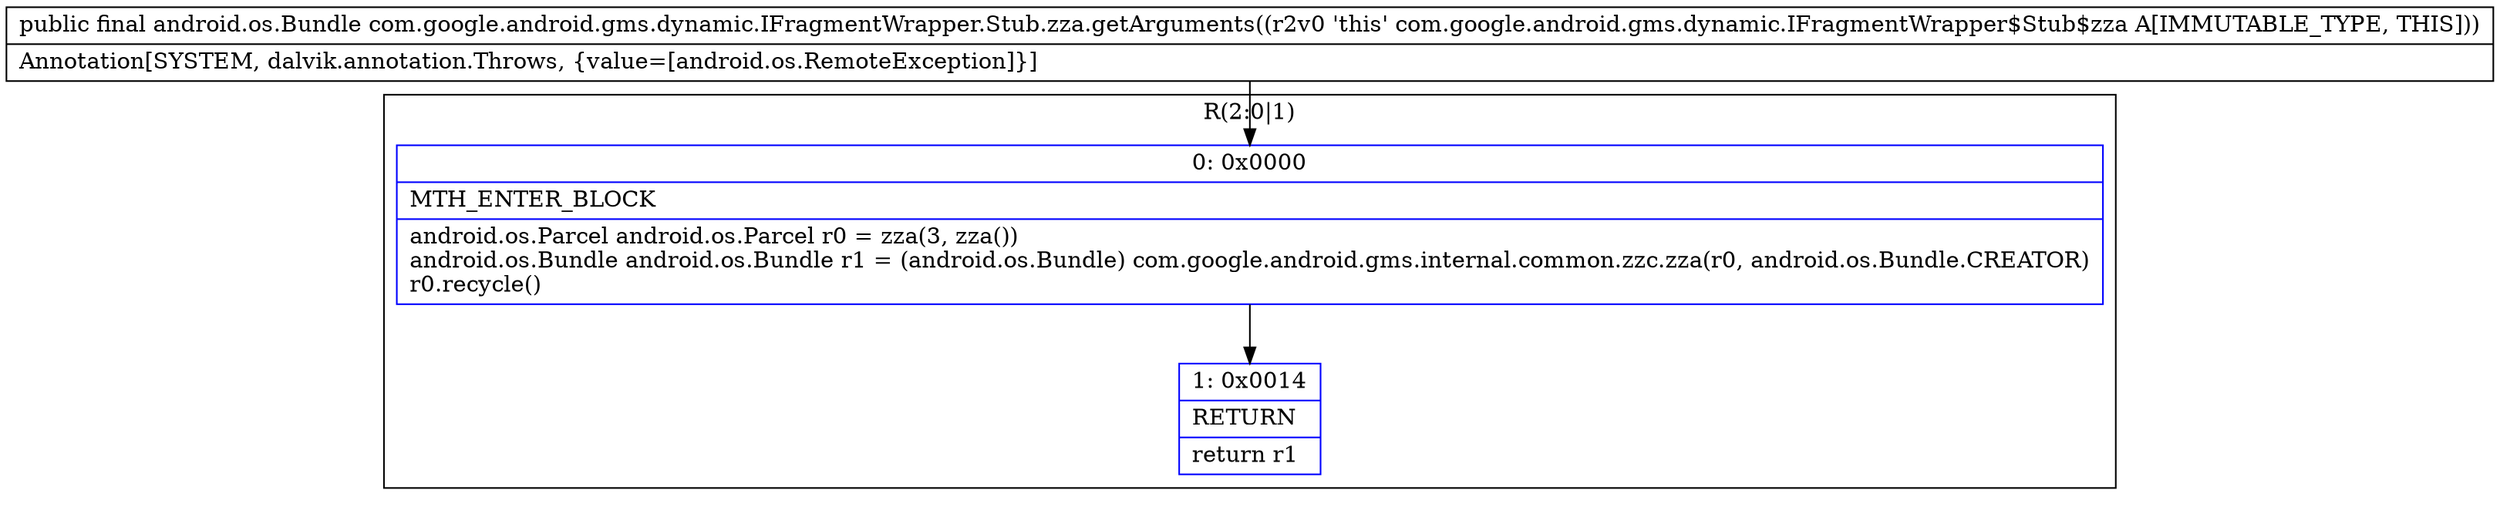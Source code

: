 digraph "CFG forcom.google.android.gms.dynamic.IFragmentWrapper.Stub.zza.getArguments()Landroid\/os\/Bundle;" {
subgraph cluster_Region_303751208 {
label = "R(2:0|1)";
node [shape=record,color=blue];
Node_0 [shape=record,label="{0\:\ 0x0000|MTH_ENTER_BLOCK\l|android.os.Parcel android.os.Parcel r0 = zza(3, zza())\landroid.os.Bundle android.os.Bundle r1 = (android.os.Bundle) com.google.android.gms.internal.common.zzc.zza(r0, android.os.Bundle.CREATOR)\lr0.recycle()\l}"];
Node_1 [shape=record,label="{1\:\ 0x0014|RETURN\l|return r1\l}"];
}
MethodNode[shape=record,label="{public final android.os.Bundle com.google.android.gms.dynamic.IFragmentWrapper.Stub.zza.getArguments((r2v0 'this' com.google.android.gms.dynamic.IFragmentWrapper$Stub$zza A[IMMUTABLE_TYPE, THIS]))  | Annotation[SYSTEM, dalvik.annotation.Throws, \{value=[android.os.RemoteException]\}]\l}"];
MethodNode -> Node_0;
Node_0 -> Node_1;
}

